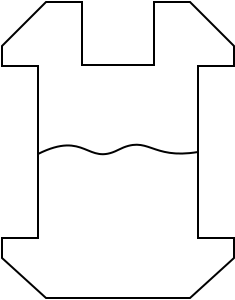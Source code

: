<?xml version="1.0" encoding="UTF-8"?>
<dia:diagram xmlns:dia="http://www.lysator.liu.se/~alla/dia/">
  <dia:layer name="Background" visible="true" active="true">
    <dia:object type="Standard - Polygon" version="0" id="O0">
      <dia:attribute name="obj_pos">
        <dia:point val="19,4"/>
      </dia:attribute>
      <dia:attribute name="obj_bb">
        <dia:rectangle val="16.75,3.95;28.45,18.85"/>
      </dia:attribute>
      <dia:attribute name="poly_points">
        <dia:point val="19,4"/>
        <dia:point val="20.8,4"/>
        <dia:point val="20.8,7.15"/>
        <dia:point val="24.4,7.15"/>
        <dia:point val="24.4,4"/>
        <dia:point val="26.2,4"/>
        <dia:point val="28.4,6.2"/>
        <dia:point val="28.4,7.2"/>
        <dia:point val="26.6,7.2"/>
        <dia:point val="26.6,15.8"/>
        <dia:point val="28.4,15.8"/>
        <dia:point val="28.4,16.8"/>
        <dia:point val="26.2,18.8"/>
        <dia:point val="23.8,18.8"/>
        <dia:point val="21.2,18.8"/>
        <dia:point val="19,18.8"/>
        <dia:point val="16.8,16.8"/>
        <dia:point val="16.8,15.8"/>
        <dia:point val="18.6,15.8"/>
        <dia:point val="18.6,7.2"/>
        <dia:point val="16.8,7.2"/>
        <dia:point val="16.8,6.2"/>
      </dia:attribute>
      <dia:attribute name="line_width">
        <dia:real val="0.1"/>
      </dia:attribute>
      <dia:attribute name="show_background">
        <dia:boolean val="true"/>
      </dia:attribute>
    </dia:object>
    <dia:object type="Standard - BezierLine" version="0" id="O1">
      <dia:attribute name="obj_pos">
        <dia:point val="18.6,11.6"/>
      </dia:attribute>
      <dia:attribute name="obj_bb">
        <dia:rectangle val="18.533,11.087;26.657,11.667"/>
      </dia:attribute>
      <dia:attribute name="bez_points">
        <dia:point val="18.6,11.6"/>
        <dia:point val="21,10.4"/>
        <dia:point val="21.046,12.194"/>
        <dia:point val="22.6,11.4"/>
        <dia:point val="24.154,10.606"/>
        <dia:point val="24.2,11.9"/>
        <dia:point val="26.6,11.5"/>
      </dia:attribute>
      <dia:attribute name="corner_types">
        <dia:enum val="0"/>
        <dia:enum val="0"/>
        <dia:enum val="0"/>
      </dia:attribute>
      <dia:connections>
        <dia:connection handle="3" to="O0" connection="44"/>
        <dia:connection handle="6" to="O0" connection="17"/>
      </dia:connections>
    </dia:object>
  </dia:layer>
</dia:diagram>
